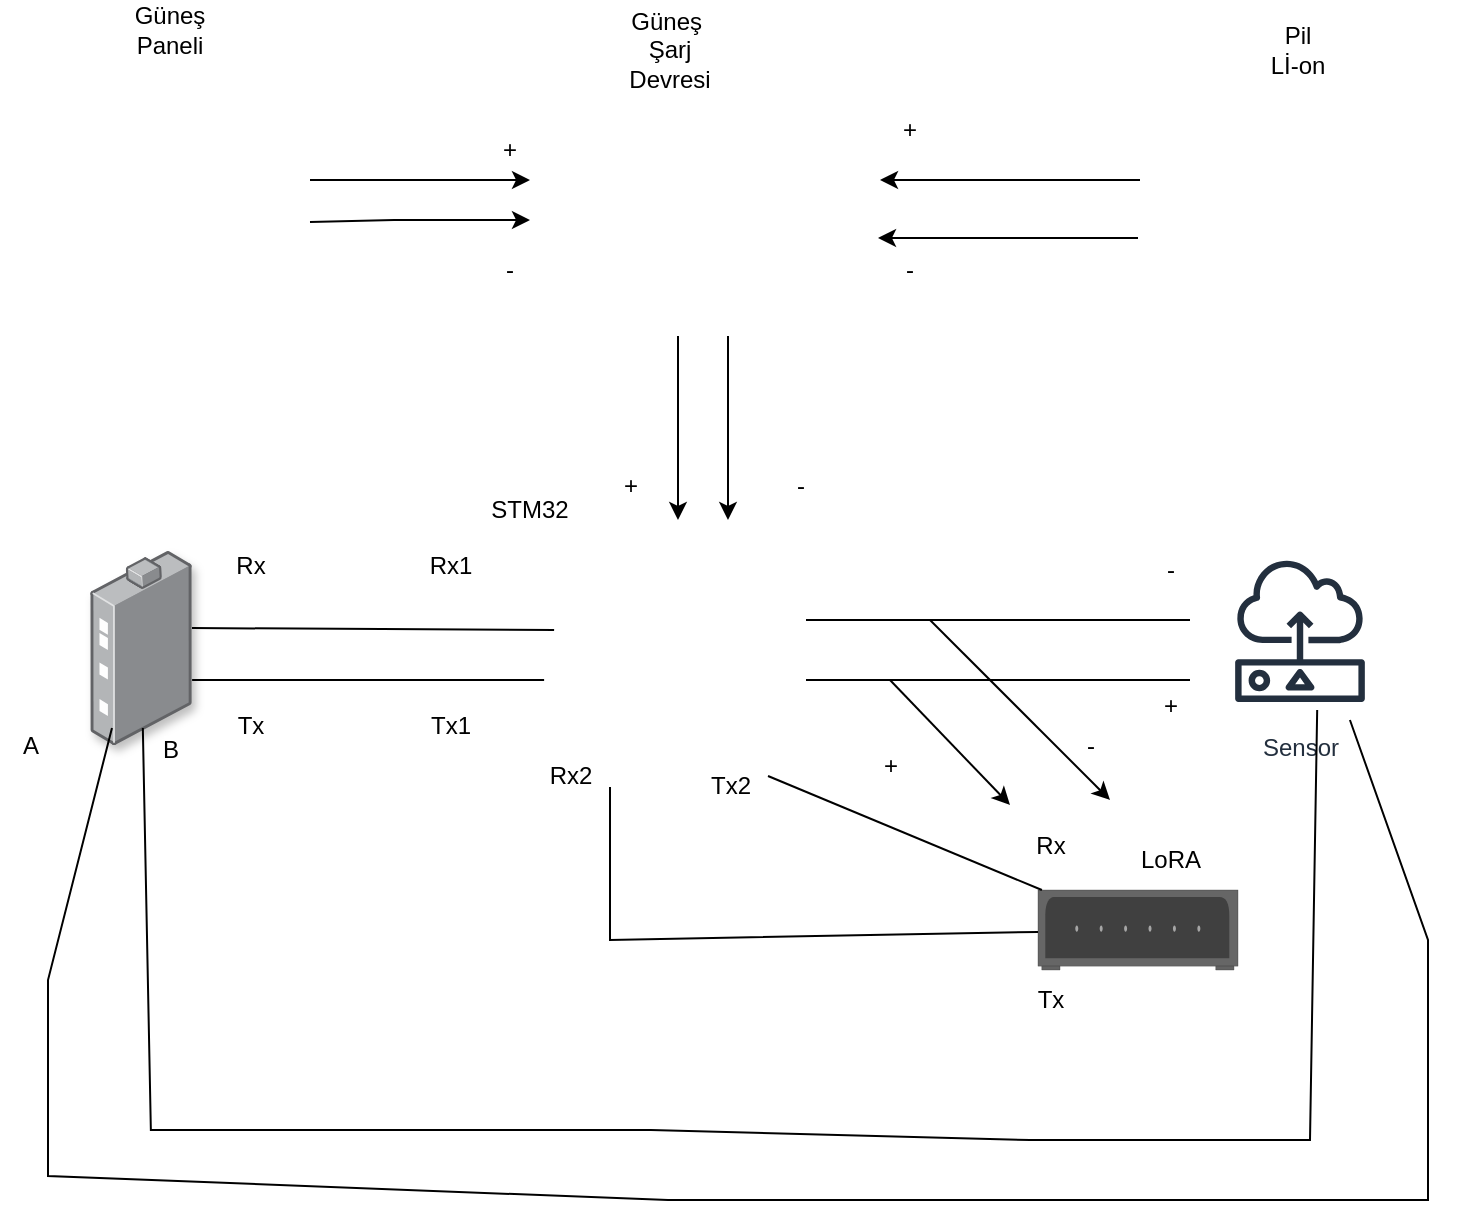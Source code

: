 <mxfile version="24.8.3">
  <diagram name="Sayfa -1" id="dk-Wne1wUJHQ0JEfPRDA">
    <mxGraphModel dx="1674" dy="738" grid="1" gridSize="10" guides="1" tooltips="1" connect="1" arrows="1" fold="1" page="1" pageScale="1" pageWidth="827" pageHeight="1169" math="0" shadow="0">
      <root>
        <mxCell id="0" />
        <mxCell id="1" parent="0" />
        <mxCell id="Cl1ausW0XRphiPgj3pix-1" value="" style="shape=image;html=1;verticalAlign=top;verticalLabelPosition=bottom;labelBackgroundColor=#ffffff;imageAspect=0;aspect=fixed;image=https://cdn2.iconfinder.com/data/icons/business-and-education-1/512/133_Solar_Panel_Energy_technology_smart_city_technology_smart-128.png;shadow=1;" vertex="1" parent="1">
          <mxGeometry x="80" y="110" width="128" height="128" as="geometry" />
        </mxCell>
        <mxCell id="Cl1ausW0XRphiPgj3pix-2" value="" style="shape=image;html=1;verticalAlign=top;verticalLabelPosition=bottom;labelBackgroundColor=#ffffff;imageAspect=0;aspect=fixed;image=https://cdn4.iconfinder.com/data/icons/ionicons/512/icon-battery-charging-128.png;shadow=1;" vertex="1" parent="1">
          <mxGeometry x="640" y="100" width="128" height="128" as="geometry" />
        </mxCell>
        <mxCell id="Cl1ausW0XRphiPgj3pix-5" value="" style="edgeStyle=none;orthogonalLoop=1;jettySize=auto;html=1;rounded=0;" edge="1" parent="1">
          <mxGeometry width="80" relative="1" as="geometry">
            <mxPoint x="200" y="160" as="sourcePoint" />
            <mxPoint x="310" y="160" as="targetPoint" />
            <Array as="points" />
          </mxGeometry>
        </mxCell>
        <mxCell id="Cl1ausW0XRphiPgj3pix-7" value="" style="edgeStyle=none;orthogonalLoop=1;jettySize=auto;html=1;rounded=0;" edge="1" parent="1">
          <mxGeometry width="80" relative="1" as="geometry">
            <mxPoint x="200" y="181" as="sourcePoint" />
            <mxPoint x="310" y="180" as="targetPoint" />
            <Array as="points">
              <mxPoint x="242" y="180" />
            </Array>
          </mxGeometry>
        </mxCell>
        <mxCell id="Cl1ausW0XRphiPgj3pix-9" value="Güneş Paneli" style="text;strokeColor=none;align=center;fillColor=none;html=1;verticalAlign=middle;whiteSpace=wrap;rounded=0;" vertex="1" parent="1">
          <mxGeometry x="100" y="70" width="60" height="30" as="geometry" />
        </mxCell>
        <mxCell id="Cl1ausW0XRphiPgj3pix-10" value="Güneş&amp;nbsp;&lt;div&gt;Şarj&lt;/div&gt;&lt;div&gt;Devresi&lt;/div&gt;" style="text;strokeColor=none;align=center;fillColor=none;html=1;verticalAlign=middle;whiteSpace=wrap;rounded=0;" vertex="1" parent="1">
          <mxGeometry x="350" y="80" width="60" height="30" as="geometry" />
        </mxCell>
        <mxCell id="Cl1ausW0XRphiPgj3pix-24" style="edgeStyle=orthogonalEdgeStyle;rounded=0;orthogonalLoop=1;jettySize=auto;html=1;" edge="1" parent="1" source="Cl1ausW0XRphiPgj3pix-11">
          <mxGeometry relative="1" as="geometry">
            <mxPoint x="384" y="330" as="targetPoint" />
          </mxGeometry>
        </mxCell>
        <mxCell id="Cl1ausW0XRphiPgj3pix-11" value="" style="shape=image;html=1;verticalAlign=top;verticalLabelPosition=bottom;labelBackgroundColor=#ffffff;imageAspect=0;aspect=fixed;image=https://cdn3.iconfinder.com/data/icons/energy-and-power-glyph-24-px/24/Automotive_battery_battery_charging_car_battery_truck_battery_vehicle_battery_1-128.png;shadow=1;" vertex="1" parent="1">
          <mxGeometry x="320" y="110" width="128" height="128" as="geometry" />
        </mxCell>
        <mxCell id="Cl1ausW0XRphiPgj3pix-12" value="" style="edgeStyle=none;orthogonalLoop=1;jettySize=auto;html=1;rounded=0;" edge="1" parent="1">
          <mxGeometry width="80" relative="1" as="geometry">
            <mxPoint x="615" y="160" as="sourcePoint" />
            <mxPoint x="485" y="160" as="targetPoint" />
            <Array as="points" />
          </mxGeometry>
        </mxCell>
        <mxCell id="Cl1ausW0XRphiPgj3pix-22" value="Pil&lt;div&gt;Lİ-on&lt;/div&gt;" style="text;strokeColor=none;align=center;fillColor=none;html=1;verticalAlign=middle;whiteSpace=wrap;rounded=0;" vertex="1" parent="1">
          <mxGeometry x="664" y="80" width="60" height="30" as="geometry" />
        </mxCell>
        <mxCell id="Cl1ausW0XRphiPgj3pix-23" value="" style="shape=image;html=1;verticalAlign=top;verticalLabelPosition=bottom;labelBackgroundColor=#ffffff;imageAspect=0;aspect=fixed;image=https://cdn1.iconfinder.com/data/icons/ionicons-sharp-vol-1/512/hardware-chip-sharp-128.png;shadow=1;" vertex="1" parent="1">
          <mxGeometry x="320" y="330" width="128" height="128" as="geometry" />
        </mxCell>
        <mxCell id="Cl1ausW0XRphiPgj3pix-30" value="+" style="text;strokeColor=none;align=center;fillColor=none;html=1;verticalAlign=middle;whiteSpace=wrap;rounded=0;" vertex="1" parent="1">
          <mxGeometry x="270" y="130" width="60" height="30" as="geometry" />
        </mxCell>
        <mxCell id="Cl1ausW0XRphiPgj3pix-31" value="-" style="text;strokeColor=none;align=center;fillColor=none;html=1;verticalAlign=middle;whiteSpace=wrap;rounded=0;" vertex="1" parent="1">
          <mxGeometry x="270" y="190" width="60" height="30" as="geometry" />
        </mxCell>
        <mxCell id="Cl1ausW0XRphiPgj3pix-32" value="+" style="text;strokeColor=none;align=center;fillColor=none;html=1;verticalAlign=middle;whiteSpace=wrap;rounded=0;" vertex="1" parent="1">
          <mxGeometry x="470" y="120" width="60" height="30" as="geometry" />
        </mxCell>
        <mxCell id="Cl1ausW0XRphiPgj3pix-33" value="-" style="text;strokeColor=none;align=center;fillColor=none;html=1;verticalAlign=middle;whiteSpace=wrap;rounded=0;" vertex="1" parent="1">
          <mxGeometry x="470" y="190" width="60" height="30" as="geometry" />
        </mxCell>
        <mxCell id="Cl1ausW0XRphiPgj3pix-35" value="" style="edgeStyle=none;orthogonalLoop=1;jettySize=auto;html=1;rounded=0;" edge="1" parent="1">
          <mxGeometry width="80" relative="1" as="geometry">
            <mxPoint x="614" y="189" as="sourcePoint" />
            <mxPoint x="484" y="189" as="targetPoint" />
            <Array as="points" />
          </mxGeometry>
        </mxCell>
        <mxCell id="Cl1ausW0XRphiPgj3pix-36" value="STM32" style="text;strokeColor=none;align=center;fillColor=none;html=1;verticalAlign=middle;whiteSpace=wrap;rounded=0;" vertex="1" parent="1">
          <mxGeometry x="280" y="310" width="60" height="30" as="geometry" />
        </mxCell>
        <mxCell id="Cl1ausW0XRphiPgj3pix-37" style="edgeStyle=orthogonalEdgeStyle;rounded=0;orthogonalLoop=1;jettySize=auto;html=1;" edge="1" parent="1">
          <mxGeometry relative="1" as="geometry">
            <mxPoint x="409" y="238" as="sourcePoint" />
            <mxPoint x="409" y="330" as="targetPoint" />
            <Array as="points">
              <mxPoint x="409" y="290" />
              <mxPoint x="409" y="290" />
            </Array>
          </mxGeometry>
        </mxCell>
        <mxCell id="Cl1ausW0XRphiPgj3pix-40" value="+" style="text;html=1;align=center;verticalAlign=middle;resizable=0;points=[];autosize=1;strokeColor=none;fillColor=none;" vertex="1" parent="1">
          <mxGeometry x="345" y="298" width="30" height="30" as="geometry" />
        </mxCell>
        <mxCell id="Cl1ausW0XRphiPgj3pix-41" value="-" style="text;html=1;align=center;verticalAlign=middle;resizable=0;points=[];autosize=1;strokeColor=none;fillColor=none;" vertex="1" parent="1">
          <mxGeometry x="430" y="298" width="30" height="30" as="geometry" />
        </mxCell>
        <mxCell id="Cl1ausW0XRphiPgj3pix-45" value="" style="image;points=[];aspect=fixed;html=1;align=center;shadow=1;dashed=0;image=img/lib/allied_telesis/media_converters/Industrial_Media_Converter.svg;strokeColor=#000000;direction=east;fillColor=#FF00FF;" vertex="1" parent="1">
          <mxGeometry x="90" y="345.5" width="51.05" height="97" as="geometry" />
        </mxCell>
        <mxCell id="Cl1ausW0XRphiPgj3pix-57" value="Rx1" style="text;html=1;align=center;verticalAlign=middle;resizable=0;points=[];autosize=1;strokeColor=none;fillColor=none;fontFamily=Helvetica;fontSize=12;fontColor=default;labelBackgroundColor=#ffffff;" vertex="1" parent="1">
          <mxGeometry x="250" y="338" width="40" height="30" as="geometry" />
        </mxCell>
        <mxCell id="Cl1ausW0XRphiPgj3pix-58" value="Tx1" style="text;html=1;align=center;verticalAlign=middle;resizable=0;points=[];autosize=1;strokeColor=none;fillColor=none;fontFamily=Helvetica;fontSize=12;fontColor=default;labelBackgroundColor=#ffffff;" vertex="1" parent="1">
          <mxGeometry x="250" y="418" width="40" height="30" as="geometry" />
        </mxCell>
        <mxCell id="Cl1ausW0XRphiPgj3pix-59" value="Rx" style="text;html=1;align=center;verticalAlign=middle;resizable=0;points=[];autosize=1;strokeColor=none;fillColor=none;fontFamily=Helvetica;fontSize=12;fontColor=default;labelBackgroundColor=#ffffff;" vertex="1" parent="1">
          <mxGeometry x="150" y="338" width="40" height="30" as="geometry" />
        </mxCell>
        <mxCell id="Cl1ausW0XRphiPgj3pix-60" value="Tx" style="text;html=1;align=center;verticalAlign=middle;resizable=0;points=[];autosize=1;strokeColor=none;fillColor=none;fontFamily=Helvetica;fontSize=12;fontColor=default;labelBackgroundColor=#ffffff;" vertex="1" parent="1">
          <mxGeometry x="150" y="418" width="40" height="30" as="geometry" />
        </mxCell>
        <mxCell id="Cl1ausW0XRphiPgj3pix-61" value="Sensor" style="sketch=0;outlineConnect=0;fontColor=#232F3E;gradientColor=none;strokeColor=#232F3E;fillColor=default;dashed=0;verticalLabelPosition=bottom;verticalAlign=top;align=center;html=1;fontSize=12;fontStyle=0;aspect=fixed;shape=mxgraph.aws4.resourceIcon;resIcon=mxgraph.aws4.sensor;fontFamily=Helvetica;labelBackgroundColor=#ffffff;" vertex="1" parent="1">
          <mxGeometry x="650" y="340" width="90" height="90" as="geometry" />
        </mxCell>
        <mxCell id="Cl1ausW0XRphiPgj3pix-70" value="" style="html=1;verticalLabelPosition=bottom;verticalAlign=top;outlineConnect=0;shadow=0;dashed=0;shape=mxgraph.rack.hpe_aruba.gateways_controllers.aruba_9004_4_port_gbe_gateway_front;strokeColor=default;align=center;fontFamily=Helvetica;fontSize=12;fontColor=default;labelBackgroundColor=#ffffff;fillColor=default;" vertex="1" parent="1">
          <mxGeometry x="564" y="515" width="100" height="40" as="geometry" />
        </mxCell>
        <mxCell id="Cl1ausW0XRphiPgj3pix-74" value="Rx" style="text;html=1;align=center;verticalAlign=middle;resizable=0;points=[];autosize=1;strokeColor=none;fillColor=none;fontFamily=Helvetica;fontSize=12;fontColor=default;labelBackgroundColor=#ffffff;" vertex="1" parent="1">
          <mxGeometry x="550" y="478" width="40" height="30" as="geometry" />
        </mxCell>
        <mxCell id="Cl1ausW0XRphiPgj3pix-75" value="Tx" style="text;html=1;align=center;verticalAlign=middle;resizable=0;points=[];autosize=1;strokeColor=none;fillColor=none;fontFamily=Helvetica;fontSize=12;fontColor=default;labelBackgroundColor=#ffffff;" vertex="1" parent="1">
          <mxGeometry x="550" y="555" width="40" height="30" as="geometry" />
        </mxCell>
        <mxCell id="Cl1ausW0XRphiPgj3pix-76" value="Rx2" style="text;html=1;align=center;verticalAlign=middle;resizable=0;points=[];autosize=1;strokeColor=none;fillColor=none;fontFamily=Helvetica;fontSize=12;fontColor=default;labelBackgroundColor=#ffffff;" vertex="1" parent="1">
          <mxGeometry x="310" y="442.5" width="40" height="30" as="geometry" />
        </mxCell>
        <mxCell id="Cl1ausW0XRphiPgj3pix-77" value="Tx2" style="text;html=1;align=center;verticalAlign=middle;resizable=0;points=[];autosize=1;strokeColor=none;fillColor=none;fontFamily=Helvetica;fontSize=12;fontColor=default;labelBackgroundColor=#ffffff;" vertex="1" parent="1">
          <mxGeometry x="390" y="448" width="40" height="30" as="geometry" />
        </mxCell>
        <mxCell id="Cl1ausW0XRphiPgj3pix-78" value="LoRA" style="text;html=1;align=center;verticalAlign=middle;resizable=0;points=[];autosize=1;strokeColor=none;fillColor=none;fontFamily=Helvetica;fontSize=12;fontColor=default;labelBackgroundColor=#ffffff;" vertex="1" parent="1">
          <mxGeometry x="605" y="485" width="50" height="30" as="geometry" />
        </mxCell>
        <mxCell id="Cl1ausW0XRphiPgj3pix-81" value="" style="endArrow=none;html=1;rounded=0;fontFamily=Helvetica;fontSize=12;fontColor=default;labelBackgroundColor=#ffffff;" edge="1" parent="1">
          <mxGeometry width="50" height="50" relative="1" as="geometry">
            <mxPoint x="448" y="380" as="sourcePoint" />
            <mxPoint x="640" y="380" as="targetPoint" />
          </mxGeometry>
        </mxCell>
        <mxCell id="Cl1ausW0XRphiPgj3pix-82" value="" style="endArrow=none;html=1;rounded=0;fontFamily=Helvetica;fontSize=12;fontColor=default;labelBackgroundColor=#ffffff;entryX=0.016;entryY=0.43;entryDx=0;entryDy=0;entryPerimeter=0;exitX=0.999;exitY=0.397;exitDx=0;exitDy=0;exitPerimeter=0;" edge="1" parent="1" source="Cl1ausW0XRphiPgj3pix-45" target="Cl1ausW0XRphiPgj3pix-23">
          <mxGeometry width="50" height="50" relative="1" as="geometry">
            <mxPoint x="160" y="383.5" as="sourcePoint" />
            <mxPoint x="280" y="383.5" as="targetPoint" />
          </mxGeometry>
        </mxCell>
        <mxCell id="Cl1ausW0XRphiPgj3pix-83" value="" style="endArrow=none;html=1;rounded=0;fontFamily=Helvetica;fontSize=12;fontColor=default;labelBackgroundColor=#ffffff;entryX=-0.023;entryY=0.625;entryDx=0;entryDy=0;entryPerimeter=0;" edge="1" parent="1" target="Cl1ausW0XRphiPgj3pix-23">
          <mxGeometry width="50" height="50" relative="1" as="geometry">
            <mxPoint x="141.05" y="410" as="sourcePoint" />
            <mxPoint x="303" y="411" as="targetPoint" />
          </mxGeometry>
        </mxCell>
        <mxCell id="Cl1ausW0XRphiPgj3pix-84" value="" style="endArrow=none;html=1;rounded=0;fontFamily=Helvetica;fontSize=12;fontColor=default;labelBackgroundColor=#ffffff;" edge="1" parent="1">
          <mxGeometry width="50" height="50" relative="1" as="geometry">
            <mxPoint x="448" y="410" as="sourcePoint" />
            <mxPoint x="640" y="410" as="targetPoint" />
            <Array as="points">
              <mxPoint x="550" y="410" />
            </Array>
          </mxGeometry>
        </mxCell>
        <mxCell id="Cl1ausW0XRphiPgj3pix-85" value="-" style="text;html=1;align=center;verticalAlign=middle;resizable=0;points=[];autosize=1;strokeColor=none;fillColor=none;fontFamily=Helvetica;fontSize=12;fontColor=default;labelBackgroundColor=#ffffff;" vertex="1" parent="1">
          <mxGeometry x="615" y="340" width="30" height="30" as="geometry" />
        </mxCell>
        <mxCell id="Cl1ausW0XRphiPgj3pix-86" value="+" style="text;html=1;align=center;verticalAlign=middle;resizable=0;points=[];autosize=1;strokeColor=none;fillColor=none;fontFamily=Helvetica;fontSize=12;fontColor=default;labelBackgroundColor=#ffffff;" vertex="1" parent="1">
          <mxGeometry x="615" y="408" width="30" height="30" as="geometry" />
        </mxCell>
        <mxCell id="Cl1ausW0XRphiPgj3pix-87" value="" style="endArrow=none;html=1;rounded=0;fontFamily=Helvetica;fontSize=12;fontColor=default;labelBackgroundColor=#ffffff;" edge="1" parent="1" target="Cl1ausW0XRphiPgj3pix-70">
          <mxGeometry width="50" height="50" relative="1" as="geometry">
            <mxPoint x="429" y="458" as="sourcePoint" />
            <mxPoint x="429" y="530" as="targetPoint" />
          </mxGeometry>
        </mxCell>
        <mxCell id="Cl1ausW0XRphiPgj3pix-88" value="" style="endArrow=none;html=1;rounded=0;fontFamily=Helvetica;fontSize=12;fontColor=default;labelBackgroundColor=#ffffff;exitX=0.438;exitY=0.969;exitDx=0;exitDy=0;exitPerimeter=0;" edge="1" parent="1" target="Cl1ausW0XRphiPgj3pix-70">
          <mxGeometry width="50" height="50" relative="1" as="geometry">
            <mxPoint x="350.004" y="463.462" as="sourcePoint" />
            <mxPoint x="583.94" y="542.53" as="targetPoint" />
            <Array as="points">
              <mxPoint x="350" y="540" />
            </Array>
          </mxGeometry>
        </mxCell>
        <mxCell id="Cl1ausW0XRphiPgj3pix-90" value="" style="endArrow=none;html=1;rounded=0;fontFamily=Helvetica;fontSize=12;fontColor=default;labelBackgroundColor=#ffffff;entryX=0.509;entryY=0.964;entryDx=0;entryDy=0;entryPerimeter=0;" edge="1" parent="1">
          <mxGeometry width="50" height="50" relative="1" as="geometry">
            <mxPoint x="703.588" y="425" as="sourcePoint" />
            <mxPoint x="116.414" y="434.008" as="targetPoint" />
            <Array as="points">
              <mxPoint x="700" y="640" />
              <mxPoint x="560" y="640" />
              <mxPoint x="370.43" y="635" />
              <mxPoint x="120.43" y="635" />
            </Array>
          </mxGeometry>
        </mxCell>
        <mxCell id="Cl1ausW0XRphiPgj3pix-91" value="" style="endArrow=none;html=1;rounded=0;fontFamily=Helvetica;fontSize=12;fontColor=default;labelBackgroundColor=#ffffff;entryX=0.039;entryY=0.912;entryDx=0;entryDy=0;entryPerimeter=0;" edge="1" parent="1">
          <mxGeometry width="50" height="50" relative="1" as="geometry">
            <mxPoint x="719.968" y="430" as="sourcePoint" />
            <mxPoint x="100.991" y="433.964" as="targetPoint" />
            <Array as="points">
              <mxPoint x="759" y="540" />
              <mxPoint x="759" y="670" />
              <mxPoint x="689" y="670" />
              <mxPoint x="619" y="670" />
              <mxPoint x="379" y="670" />
              <mxPoint x="69" y="658" />
              <mxPoint x="69" y="560" />
            </Array>
          </mxGeometry>
        </mxCell>
        <mxCell id="Cl1ausW0XRphiPgj3pix-92" value="A" style="text;html=1;align=center;verticalAlign=middle;resizable=0;points=[];autosize=1;strokeColor=none;fillColor=none;fontFamily=Helvetica;fontSize=12;fontColor=default;labelBackgroundColor=#ffffff;" vertex="1" parent="1">
          <mxGeometry x="45" y="428" width="30" height="30" as="geometry" />
        </mxCell>
        <mxCell id="Cl1ausW0XRphiPgj3pix-93" value="B" style="text;html=1;align=center;verticalAlign=middle;resizable=0;points=[];autosize=1;strokeColor=none;fillColor=none;fontFamily=Helvetica;fontSize=12;fontColor=default;labelBackgroundColor=#ffffff;" vertex="1" parent="1">
          <mxGeometry x="115" y="430" width="30" height="30" as="geometry" />
        </mxCell>
        <mxCell id="Cl1ausW0XRphiPgj3pix-94" value="" style="edgeStyle=none;orthogonalLoop=1;jettySize=auto;html=1;rounded=0;" edge="1" parent="1">
          <mxGeometry width="80" relative="1" as="geometry">
            <mxPoint x="490" y="410" as="sourcePoint" />
            <mxPoint x="550" y="472.5" as="targetPoint" />
            <Array as="points" />
          </mxGeometry>
        </mxCell>
        <mxCell id="Cl1ausW0XRphiPgj3pix-95" value="" style="edgeStyle=none;orthogonalLoop=1;jettySize=auto;html=1;rounded=0;" edge="1" parent="1">
          <mxGeometry width="80" relative="1" as="geometry">
            <mxPoint x="510" y="380" as="sourcePoint" />
            <mxPoint x="600" y="470" as="targetPoint" />
            <Array as="points" />
          </mxGeometry>
        </mxCell>
        <mxCell id="Cl1ausW0XRphiPgj3pix-96" value="+" style="text;html=1;align=center;verticalAlign=middle;resizable=0;points=[];autosize=1;strokeColor=none;fillColor=none;fontFamily=Helvetica;fontSize=12;fontColor=default;labelBackgroundColor=#ffffff;" vertex="1" parent="1">
          <mxGeometry x="475" y="438" width="30" height="30" as="geometry" />
        </mxCell>
        <mxCell id="Cl1ausW0XRphiPgj3pix-97" value="-" style="text;html=1;align=center;verticalAlign=middle;resizable=0;points=[];autosize=1;strokeColor=none;fillColor=none;fontFamily=Helvetica;fontSize=12;fontColor=default;labelBackgroundColor=#ffffff;" vertex="1" parent="1">
          <mxGeometry x="575" y="428" width="30" height="30" as="geometry" />
        </mxCell>
      </root>
    </mxGraphModel>
  </diagram>
</mxfile>
